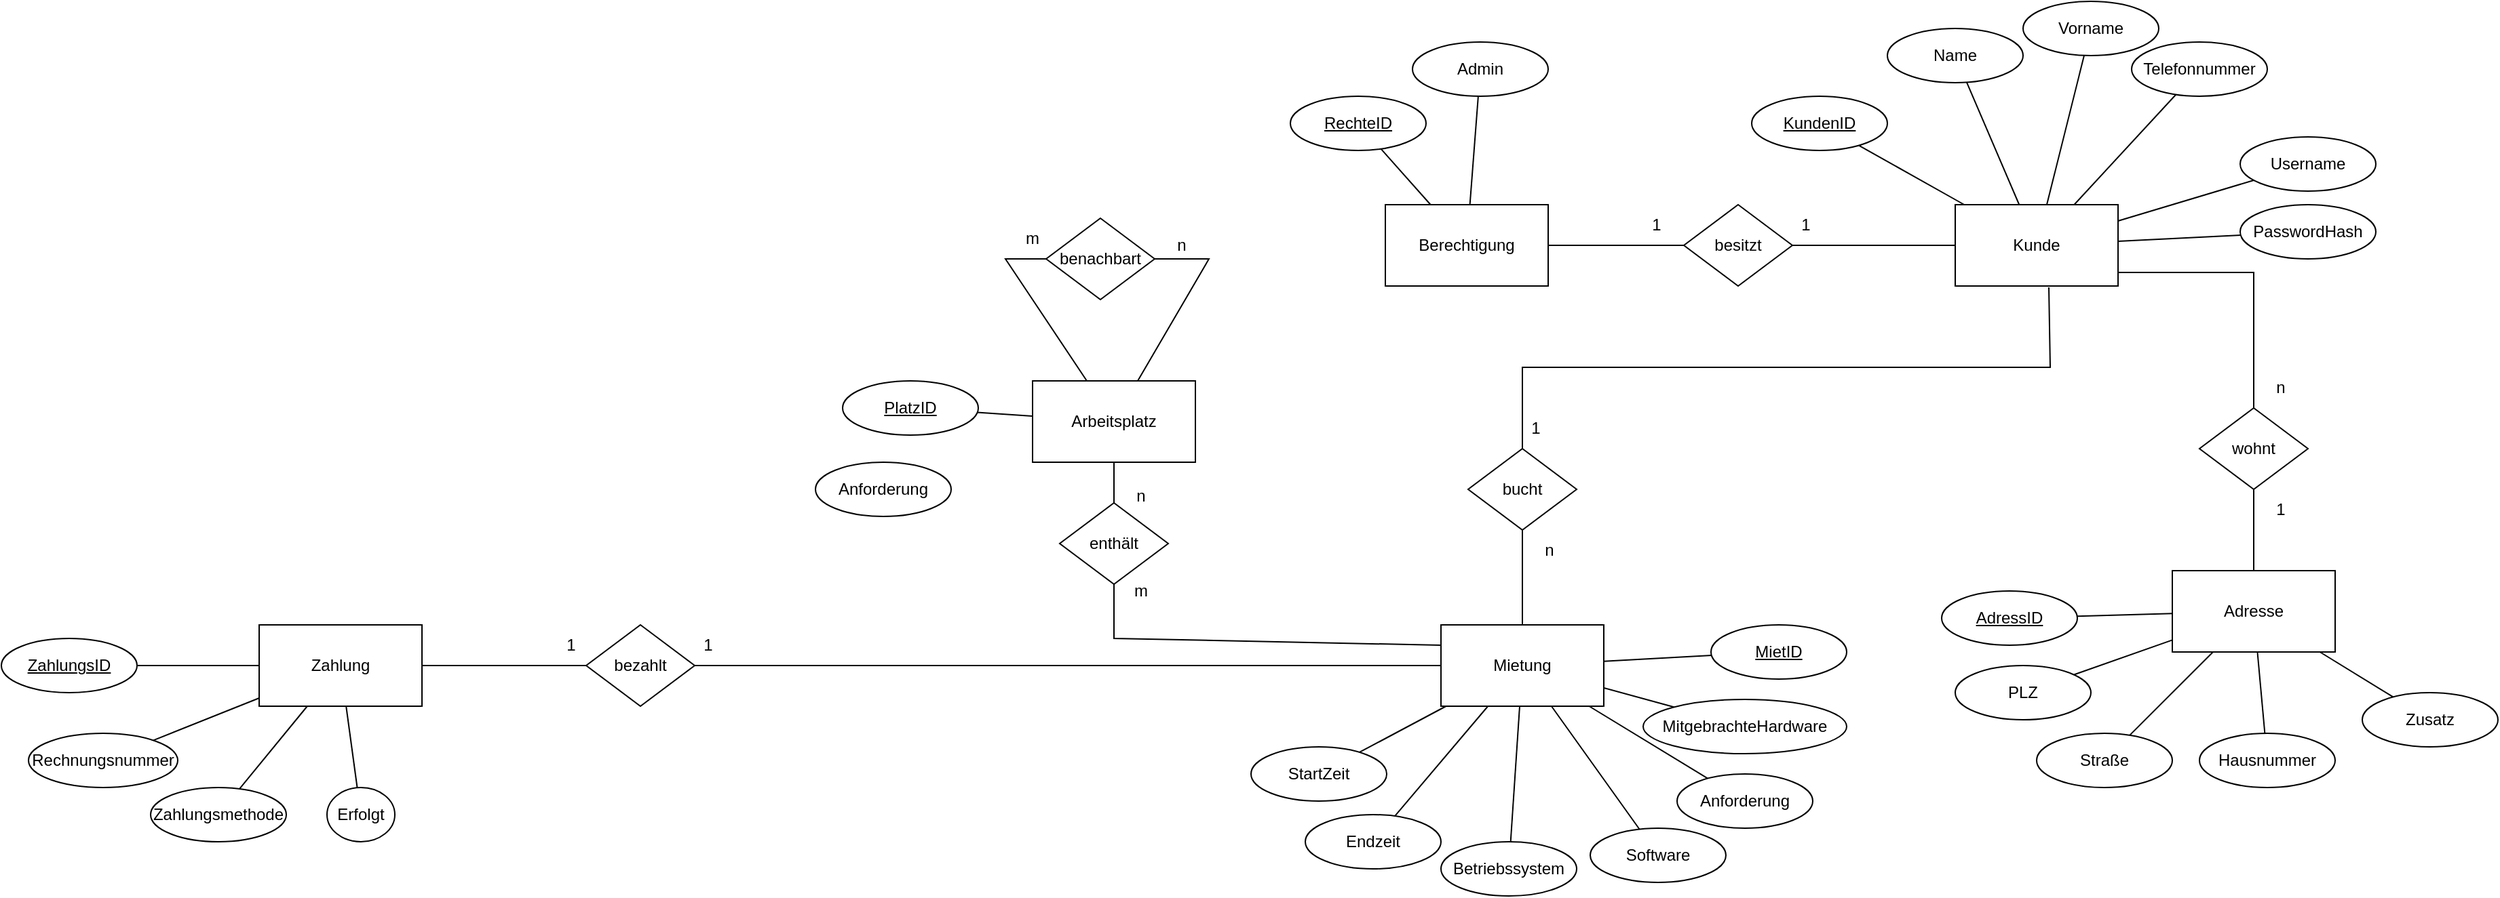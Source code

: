 <mxfile version="17.2.4" type="device"><diagram id="C5RBs43oDa-KdzZeNtuy" name="Page-1"><mxGraphModel dx="2813" dy="865" grid="1" gridSize="10" guides="1" tooltips="1" connect="1" arrows="1" fold="1" page="1" pageScale="1" pageWidth="827" pageHeight="1169" math="0" shadow="0"><root><mxCell id="WIyWlLk6GJQsqaUBKTNV-0"/><mxCell id="WIyWlLk6GJQsqaUBKTNV-1" parent="WIyWlLk6GJQsqaUBKTNV-0"/><mxCell id="OWFniVNQgq6iH607ZUrp-7" style="rounded=0;orthogonalLoop=1;jettySize=auto;html=1;endArrow=none;endFill=0;" edge="1" parent="WIyWlLk6GJQsqaUBKTNV-1" source="OWFniVNQgq6iH607ZUrp-0" target="OWFniVNQgq6iH607ZUrp-4"><mxGeometry relative="1" as="geometry"/></mxCell><mxCell id="OWFniVNQgq6iH607ZUrp-8" style="edgeStyle=none;rounded=0;orthogonalLoop=1;jettySize=auto;html=1;endArrow=none;endFill=0;" edge="1" parent="WIyWlLk6GJQsqaUBKTNV-1" source="OWFniVNQgq6iH607ZUrp-0" target="OWFniVNQgq6iH607ZUrp-1"><mxGeometry relative="1" as="geometry"/></mxCell><mxCell id="OWFniVNQgq6iH607ZUrp-9" style="edgeStyle=none;rounded=0;orthogonalLoop=1;jettySize=auto;html=1;endArrow=none;endFill=0;" edge="1" parent="WIyWlLk6GJQsqaUBKTNV-1" source="OWFniVNQgq6iH607ZUrp-0" target="OWFniVNQgq6iH607ZUrp-2"><mxGeometry relative="1" as="geometry"/></mxCell><mxCell id="OWFniVNQgq6iH607ZUrp-10" style="edgeStyle=none;rounded=0;orthogonalLoop=1;jettySize=auto;html=1;endArrow=none;endFill=0;" edge="1" parent="WIyWlLk6GJQsqaUBKTNV-1" source="OWFniVNQgq6iH607ZUrp-0" target="OWFniVNQgq6iH607ZUrp-3"><mxGeometry relative="1" as="geometry"/></mxCell><mxCell id="OWFniVNQgq6iH607ZUrp-11" style="edgeStyle=none;rounded=0;orthogonalLoop=1;jettySize=auto;html=1;endArrow=none;endFill=0;" edge="1" parent="WIyWlLk6GJQsqaUBKTNV-1" source="OWFniVNQgq6iH607ZUrp-0" target="OWFniVNQgq6iH607ZUrp-5"><mxGeometry relative="1" as="geometry"/></mxCell><mxCell id="OWFniVNQgq6iH607ZUrp-12" style="edgeStyle=none;rounded=0;orthogonalLoop=1;jettySize=auto;html=1;endArrow=none;endFill=0;" edge="1" parent="WIyWlLk6GJQsqaUBKTNV-1" source="OWFniVNQgq6iH607ZUrp-0" target="OWFniVNQgq6iH607ZUrp-6"><mxGeometry relative="1" as="geometry"/></mxCell><mxCell id="OWFniVNQgq6iH607ZUrp-15" style="edgeStyle=none;rounded=0;orthogonalLoop=1;jettySize=auto;html=1;endArrow=none;endFill=0;" edge="1" parent="WIyWlLk6GJQsqaUBKTNV-1" target="OWFniVNQgq6iH607ZUrp-13"><mxGeometry relative="1" as="geometry"><mxPoint x="570" y="340" as="sourcePoint"/><Array as="points"><mxPoint x="670" y="340"/></Array></mxGeometry></mxCell><mxCell id="OWFniVNQgq6iH607ZUrp-0" value="Kunde" style="rounded=0;whiteSpace=wrap;html=1;" vertex="1" parent="WIyWlLk6GJQsqaUBKTNV-1"><mxGeometry x="450" y="290" width="120" height="60" as="geometry"/></mxCell><mxCell id="OWFniVNQgq6iH607ZUrp-1" value="Name" style="ellipse;whiteSpace=wrap;html=1;" vertex="1" parent="WIyWlLk6GJQsqaUBKTNV-1"><mxGeometry x="400" y="160" width="100" height="40" as="geometry"/></mxCell><mxCell id="OWFniVNQgq6iH607ZUrp-2" value="Vorname" style="ellipse;whiteSpace=wrap;html=1;" vertex="1" parent="WIyWlLk6GJQsqaUBKTNV-1"><mxGeometry x="500" y="140" width="100" height="40" as="geometry"/></mxCell><mxCell id="OWFniVNQgq6iH607ZUrp-3" value="Telefonnummer" style="ellipse;whiteSpace=wrap;html=1;" vertex="1" parent="WIyWlLk6GJQsqaUBKTNV-1"><mxGeometry x="580" y="170" width="100" height="40" as="geometry"/></mxCell><mxCell id="OWFniVNQgq6iH607ZUrp-4" value="&lt;u&gt;KundenID&lt;/u&gt;" style="ellipse;whiteSpace=wrap;html=1;" vertex="1" parent="WIyWlLk6GJQsqaUBKTNV-1"><mxGeometry x="300" y="210" width="100" height="40" as="geometry"/></mxCell><mxCell id="OWFniVNQgq6iH607ZUrp-5" value="Username" style="ellipse;whiteSpace=wrap;html=1;" vertex="1" parent="WIyWlLk6GJQsqaUBKTNV-1"><mxGeometry x="660" y="240" width="100" height="40" as="geometry"/></mxCell><mxCell id="OWFniVNQgq6iH607ZUrp-6" value="PasswordHash" style="ellipse;whiteSpace=wrap;html=1;" vertex="1" parent="WIyWlLk6GJQsqaUBKTNV-1"><mxGeometry x="660" y="290" width="100" height="40" as="geometry"/></mxCell><mxCell id="OWFniVNQgq6iH607ZUrp-16" style="edgeStyle=none;rounded=0;orthogonalLoop=1;jettySize=auto;html=1;endArrow=none;endFill=0;" edge="1" parent="WIyWlLk6GJQsqaUBKTNV-1" source="OWFniVNQgq6iH607ZUrp-13" target="OWFniVNQgq6iH607ZUrp-14"><mxGeometry relative="1" as="geometry"/></mxCell><mxCell id="OWFniVNQgq6iH607ZUrp-13" value="wohnt" style="rhombus;whiteSpace=wrap;html=1;" vertex="1" parent="WIyWlLk6GJQsqaUBKTNV-1"><mxGeometry x="630" y="440" width="80" height="60" as="geometry"/></mxCell><mxCell id="OWFniVNQgq6iH607ZUrp-24" style="edgeStyle=none;rounded=0;orthogonalLoop=1;jettySize=auto;html=1;endArrow=none;endFill=0;" edge="1" parent="WIyWlLk6GJQsqaUBKTNV-1" source="OWFniVNQgq6iH607ZUrp-14" target="OWFniVNQgq6iH607ZUrp-19"><mxGeometry relative="1" as="geometry"/></mxCell><mxCell id="OWFniVNQgq6iH607ZUrp-25" style="edgeStyle=none;rounded=0;orthogonalLoop=1;jettySize=auto;html=1;endArrow=none;endFill=0;" edge="1" parent="WIyWlLk6GJQsqaUBKTNV-1" source="OWFniVNQgq6iH607ZUrp-14" target="OWFniVNQgq6iH607ZUrp-20"><mxGeometry relative="1" as="geometry"/></mxCell><mxCell id="OWFniVNQgq6iH607ZUrp-26" style="edgeStyle=none;rounded=0;orthogonalLoop=1;jettySize=auto;html=1;endArrow=none;endFill=0;" edge="1" parent="WIyWlLk6GJQsqaUBKTNV-1" source="OWFniVNQgq6iH607ZUrp-14" target="OWFniVNQgq6iH607ZUrp-21"><mxGeometry relative="1" as="geometry"/></mxCell><mxCell id="OWFniVNQgq6iH607ZUrp-27" style="edgeStyle=none;rounded=0;orthogonalLoop=1;jettySize=auto;html=1;endArrow=none;endFill=0;" edge="1" parent="WIyWlLk6GJQsqaUBKTNV-1" source="OWFniVNQgq6iH607ZUrp-14" target="OWFniVNQgq6iH607ZUrp-22"><mxGeometry relative="1" as="geometry"/></mxCell><mxCell id="OWFniVNQgq6iH607ZUrp-28" style="edgeStyle=none;rounded=0;orthogonalLoop=1;jettySize=auto;html=1;endArrow=none;endFill=0;" edge="1" parent="WIyWlLk6GJQsqaUBKTNV-1" source="OWFniVNQgq6iH607ZUrp-14" target="OWFniVNQgq6iH607ZUrp-23"><mxGeometry relative="1" as="geometry"/></mxCell><mxCell id="OWFniVNQgq6iH607ZUrp-14" value="Adresse" style="rounded=0;whiteSpace=wrap;html=1;" vertex="1" parent="WIyWlLk6GJQsqaUBKTNV-1"><mxGeometry x="610" y="560" width="120" height="60" as="geometry"/></mxCell><mxCell id="OWFniVNQgq6iH607ZUrp-17" value="1" style="text;html=1;strokeColor=none;fillColor=none;align=center;verticalAlign=middle;whiteSpace=wrap;rounded=0;" vertex="1" parent="WIyWlLk6GJQsqaUBKTNV-1"><mxGeometry x="660" y="500" width="60" height="30" as="geometry"/></mxCell><mxCell id="OWFniVNQgq6iH607ZUrp-18" value="n" style="text;html=1;strokeColor=none;fillColor=none;align=center;verticalAlign=middle;whiteSpace=wrap;rounded=0;" vertex="1" parent="WIyWlLk6GJQsqaUBKTNV-1"><mxGeometry x="660" y="410" width="60" height="30" as="geometry"/></mxCell><mxCell id="OWFniVNQgq6iH607ZUrp-19" value="&lt;u&gt;AdressID&lt;/u&gt;" style="ellipse;whiteSpace=wrap;html=1;" vertex="1" parent="WIyWlLk6GJQsqaUBKTNV-1"><mxGeometry x="440" y="575" width="100" height="40" as="geometry"/></mxCell><mxCell id="OWFniVNQgq6iH607ZUrp-20" value="PLZ" style="ellipse;whiteSpace=wrap;html=1;" vertex="1" parent="WIyWlLk6GJQsqaUBKTNV-1"><mxGeometry x="450" y="630" width="100" height="40" as="geometry"/></mxCell><mxCell id="OWFniVNQgq6iH607ZUrp-21" value="Straße" style="ellipse;whiteSpace=wrap;html=1;" vertex="1" parent="WIyWlLk6GJQsqaUBKTNV-1"><mxGeometry x="510" y="680" width="100" height="40" as="geometry"/></mxCell><mxCell id="OWFniVNQgq6iH607ZUrp-22" value="Hausnummer" style="ellipse;whiteSpace=wrap;html=1;" vertex="1" parent="WIyWlLk6GJQsqaUBKTNV-1"><mxGeometry x="630" y="680" width="100" height="40" as="geometry"/></mxCell><mxCell id="OWFniVNQgq6iH607ZUrp-23" value="Zusatz" style="ellipse;whiteSpace=wrap;html=1;" vertex="1" parent="WIyWlLk6GJQsqaUBKTNV-1"><mxGeometry x="750" y="650" width="100" height="40" as="geometry"/></mxCell><mxCell id="OWFniVNQgq6iH607ZUrp-39" style="edgeStyle=none;rounded=0;orthogonalLoop=1;jettySize=auto;html=1;endArrow=none;endFill=0;" edge="1" parent="WIyWlLk6GJQsqaUBKTNV-1" source="OWFniVNQgq6iH607ZUrp-30" target="OWFniVNQgq6iH607ZUrp-37"><mxGeometry relative="1" as="geometry"/></mxCell><mxCell id="OWFniVNQgq6iH607ZUrp-40" style="edgeStyle=none;rounded=0;orthogonalLoop=1;jettySize=auto;html=1;endArrow=none;endFill=0;" edge="1" parent="WIyWlLk6GJQsqaUBKTNV-1" source="OWFniVNQgq6iH607ZUrp-30" target="OWFniVNQgq6iH607ZUrp-38"><mxGeometry relative="1" as="geometry"/></mxCell><mxCell id="OWFniVNQgq6iH607ZUrp-30" value="Berechtigung" style="rounded=0;whiteSpace=wrap;html=1;" vertex="1" parent="WIyWlLk6GJQsqaUBKTNV-1"><mxGeometry x="30" y="290" width="120" height="60" as="geometry"/></mxCell><mxCell id="OWFniVNQgq6iH607ZUrp-32" style="edgeStyle=none;rounded=0;orthogonalLoop=1;jettySize=auto;html=1;endArrow=none;endFill=0;" edge="1" parent="WIyWlLk6GJQsqaUBKTNV-1" source="OWFniVNQgq6iH607ZUrp-31" target="OWFniVNQgq6iH607ZUrp-0"><mxGeometry relative="1" as="geometry"/></mxCell><mxCell id="OWFniVNQgq6iH607ZUrp-33" style="edgeStyle=none;rounded=0;orthogonalLoop=1;jettySize=auto;html=1;endArrow=none;endFill=0;" edge="1" parent="WIyWlLk6GJQsqaUBKTNV-1" source="OWFniVNQgq6iH607ZUrp-31" target="OWFniVNQgq6iH607ZUrp-30"><mxGeometry relative="1" as="geometry"/></mxCell><mxCell id="OWFniVNQgq6iH607ZUrp-31" value="besitzt" style="rhombus;whiteSpace=wrap;html=1;" vertex="1" parent="WIyWlLk6GJQsqaUBKTNV-1"><mxGeometry x="250" y="290" width="80" height="60" as="geometry"/></mxCell><mxCell id="OWFniVNQgq6iH607ZUrp-35" value="1" style="text;html=1;strokeColor=none;fillColor=none;align=center;verticalAlign=middle;whiteSpace=wrap;rounded=0;" vertex="1" parent="WIyWlLk6GJQsqaUBKTNV-1"><mxGeometry x="310" y="290" width="60" height="30" as="geometry"/></mxCell><mxCell id="OWFniVNQgq6iH607ZUrp-36" value="1" style="text;html=1;strokeColor=none;fillColor=none;align=center;verticalAlign=middle;whiteSpace=wrap;rounded=0;" vertex="1" parent="WIyWlLk6GJQsqaUBKTNV-1"><mxGeometry x="200" y="290" width="60" height="30" as="geometry"/></mxCell><mxCell id="OWFniVNQgq6iH607ZUrp-37" value="&lt;u&gt;RechteID&lt;/u&gt;" style="ellipse;whiteSpace=wrap;html=1;" vertex="1" parent="WIyWlLk6GJQsqaUBKTNV-1"><mxGeometry x="-40" y="210" width="100" height="40" as="geometry"/></mxCell><mxCell id="OWFniVNQgq6iH607ZUrp-38" value="Admin" style="ellipse;whiteSpace=wrap;html=1;" vertex="1" parent="WIyWlLk6GJQsqaUBKTNV-1"><mxGeometry x="50" y="170" width="100" height="40" as="geometry"/></mxCell><mxCell id="OWFniVNQgq6iH607ZUrp-57" style="edgeStyle=none;rounded=0;orthogonalLoop=1;jettySize=auto;html=1;endArrow=none;endFill=0;" edge="1" parent="WIyWlLk6GJQsqaUBKTNV-1" source="OWFniVNQgq6iH607ZUrp-41" target="OWFniVNQgq6iH607ZUrp-42"><mxGeometry relative="1" as="geometry"/></mxCell><mxCell id="OWFniVNQgq6iH607ZUrp-58" style="edgeStyle=none;rounded=0;orthogonalLoop=1;jettySize=auto;html=1;entryX=0.575;entryY=1.017;entryDx=0;entryDy=0;entryPerimeter=0;endArrow=none;endFill=0;" edge="1" parent="WIyWlLk6GJQsqaUBKTNV-1" source="OWFniVNQgq6iH607ZUrp-41" target="OWFniVNQgq6iH607ZUrp-0"><mxGeometry relative="1" as="geometry"><Array as="points"><mxPoint x="131" y="410"/><mxPoint x="520" y="410"/></Array></mxGeometry></mxCell><mxCell id="OWFniVNQgq6iH607ZUrp-41" value="bucht" style="rhombus;whiteSpace=wrap;html=1;" vertex="1" parent="WIyWlLk6GJQsqaUBKTNV-1"><mxGeometry x="91" y="470" width="80" height="60" as="geometry"/></mxCell><mxCell id="OWFniVNQgq6iH607ZUrp-42" value="Mietung" style="rounded=0;whiteSpace=wrap;html=1;" vertex="1" parent="WIyWlLk6GJQsqaUBKTNV-1"><mxGeometry x="71" y="600" width="120" height="60" as="geometry"/></mxCell><mxCell id="OWFniVNQgq6iH607ZUrp-56" style="edgeStyle=none;rounded=0;orthogonalLoop=1;jettySize=auto;html=1;endArrow=none;endFill=0;" edge="1" parent="WIyWlLk6GJQsqaUBKTNV-1" source="OWFniVNQgq6iH607ZUrp-43" target="OWFniVNQgq6iH607ZUrp-42"><mxGeometry relative="1" as="geometry"/></mxCell><mxCell id="OWFniVNQgq6iH607ZUrp-43" value="&lt;u&gt;MietID&lt;/u&gt;" style="ellipse;whiteSpace=wrap;html=1;" vertex="1" parent="WIyWlLk6GJQsqaUBKTNV-1"><mxGeometry x="270" y="600" width="100" height="40" as="geometry"/></mxCell><mxCell id="OWFniVNQgq6iH607ZUrp-55" style="edgeStyle=none;rounded=0;orthogonalLoop=1;jettySize=auto;html=1;endArrow=none;endFill=0;" edge="1" parent="WIyWlLk6GJQsqaUBKTNV-1" source="OWFniVNQgq6iH607ZUrp-44" target="OWFniVNQgq6iH607ZUrp-42"><mxGeometry relative="1" as="geometry"/></mxCell><mxCell id="OWFniVNQgq6iH607ZUrp-44" value="StartZeit" style="ellipse;whiteSpace=wrap;html=1;" vertex="1" parent="WIyWlLk6GJQsqaUBKTNV-1"><mxGeometry x="-69" y="690" width="100" height="40" as="geometry"/></mxCell><mxCell id="OWFniVNQgq6iH607ZUrp-54" style="edgeStyle=none;rounded=0;orthogonalLoop=1;jettySize=auto;html=1;endArrow=none;endFill=0;" edge="1" parent="WIyWlLk6GJQsqaUBKTNV-1" source="OWFniVNQgq6iH607ZUrp-45" target="OWFniVNQgq6iH607ZUrp-42"><mxGeometry relative="1" as="geometry"/></mxCell><mxCell id="OWFniVNQgq6iH607ZUrp-45" value="Endzeit" style="ellipse;whiteSpace=wrap;html=1;" vertex="1" parent="WIyWlLk6GJQsqaUBKTNV-1"><mxGeometry x="-29" y="740" width="100" height="40" as="geometry"/></mxCell><mxCell id="OWFniVNQgq6iH607ZUrp-53" style="edgeStyle=none;rounded=0;orthogonalLoop=1;jettySize=auto;html=1;endArrow=none;endFill=0;" edge="1" parent="WIyWlLk6GJQsqaUBKTNV-1" source="OWFniVNQgq6iH607ZUrp-46" target="OWFniVNQgq6iH607ZUrp-42"><mxGeometry relative="1" as="geometry"/></mxCell><mxCell id="OWFniVNQgq6iH607ZUrp-46" value="Betriebssystem" style="ellipse;whiteSpace=wrap;html=1;" vertex="1" parent="WIyWlLk6GJQsqaUBKTNV-1"><mxGeometry x="71" y="760" width="100" height="40" as="geometry"/></mxCell><mxCell id="OWFniVNQgq6iH607ZUrp-52" style="edgeStyle=none;rounded=0;orthogonalLoop=1;jettySize=auto;html=1;endArrow=none;endFill=0;" edge="1" parent="WIyWlLk6GJQsqaUBKTNV-1" source="OWFniVNQgq6iH607ZUrp-47" target="OWFniVNQgq6iH607ZUrp-42"><mxGeometry relative="1" as="geometry"/></mxCell><mxCell id="OWFniVNQgq6iH607ZUrp-47" value="Software" style="ellipse;whiteSpace=wrap;html=1;" vertex="1" parent="WIyWlLk6GJQsqaUBKTNV-1"><mxGeometry x="181" y="750" width="100" height="40" as="geometry"/></mxCell><mxCell id="OWFniVNQgq6iH607ZUrp-51" style="edgeStyle=none;rounded=0;orthogonalLoop=1;jettySize=auto;html=1;endArrow=none;endFill=0;" edge="1" parent="WIyWlLk6GJQsqaUBKTNV-1" source="OWFniVNQgq6iH607ZUrp-48" target="OWFniVNQgq6iH607ZUrp-42"><mxGeometry relative="1" as="geometry"/></mxCell><mxCell id="OWFniVNQgq6iH607ZUrp-48" value="Anforderung" style="ellipse;whiteSpace=wrap;html=1;" vertex="1" parent="WIyWlLk6GJQsqaUBKTNV-1"><mxGeometry x="245" y="710" width="100" height="40" as="geometry"/></mxCell><mxCell id="OWFniVNQgq6iH607ZUrp-50" style="edgeStyle=none;rounded=0;orthogonalLoop=1;jettySize=auto;html=1;endArrow=none;endFill=0;" edge="1" parent="WIyWlLk6GJQsqaUBKTNV-1" source="OWFniVNQgq6iH607ZUrp-49" target="OWFniVNQgq6iH607ZUrp-42"><mxGeometry relative="1" as="geometry"/></mxCell><mxCell id="OWFniVNQgq6iH607ZUrp-49" value="MitgebrachteHardware" style="ellipse;whiteSpace=wrap;html=1;" vertex="1" parent="WIyWlLk6GJQsqaUBKTNV-1"><mxGeometry x="220" y="655" width="150" height="40" as="geometry"/></mxCell><mxCell id="OWFniVNQgq6iH607ZUrp-72" style="edgeStyle=none;rounded=0;orthogonalLoop=1;jettySize=auto;html=1;endArrow=none;endFill=0;" edge="1" parent="WIyWlLk6GJQsqaUBKTNV-1" source="OWFniVNQgq6iH607ZUrp-60" target="OWFniVNQgq6iH607ZUrp-70"><mxGeometry relative="1" as="geometry"/></mxCell><mxCell id="OWFniVNQgq6iH607ZUrp-73" style="edgeStyle=none;rounded=0;orthogonalLoop=1;jettySize=auto;html=1;endArrow=none;endFill=0;" edge="1" parent="WIyWlLk6GJQsqaUBKTNV-1" source="OWFniVNQgq6iH607ZUrp-60" target="OWFniVNQgq6iH607ZUrp-71"><mxGeometry relative="1" as="geometry"/></mxCell><mxCell id="OWFniVNQgq6iH607ZUrp-90" style="edgeStyle=none;rounded=0;orthogonalLoop=1;jettySize=auto;html=1;endArrow=none;endFill=0;" edge="1" parent="WIyWlLk6GJQsqaUBKTNV-1" source="OWFniVNQgq6iH607ZUrp-60" target="OWFniVNQgq6iH607ZUrp-89"><mxGeometry relative="1" as="geometry"/></mxCell><mxCell id="OWFniVNQgq6iH607ZUrp-60" value="Zahlung" style="rounded=0;whiteSpace=wrap;html=1;" vertex="1" parent="WIyWlLk6GJQsqaUBKTNV-1"><mxGeometry x="-800" y="600" width="120" height="60" as="geometry"/></mxCell><mxCell id="OWFniVNQgq6iH607ZUrp-61" value="1" style="text;html=1;strokeColor=none;fillColor=none;align=center;verticalAlign=middle;whiteSpace=wrap;rounded=0;" vertex="1" parent="WIyWlLk6GJQsqaUBKTNV-1"><mxGeometry x="111" y="440" width="60" height="30" as="geometry"/></mxCell><mxCell id="OWFniVNQgq6iH607ZUrp-62" value="n" style="text;html=1;strokeColor=none;fillColor=none;align=center;verticalAlign=middle;whiteSpace=wrap;rounded=0;" vertex="1" parent="WIyWlLk6GJQsqaUBKTNV-1"><mxGeometry x="121" y="530" width="60" height="30" as="geometry"/></mxCell><mxCell id="OWFniVNQgq6iH607ZUrp-64" style="edgeStyle=none;rounded=0;orthogonalLoop=1;jettySize=auto;html=1;endArrow=none;endFill=0;" edge="1" parent="WIyWlLk6GJQsqaUBKTNV-1" source="OWFniVNQgq6iH607ZUrp-63" target="OWFniVNQgq6iH607ZUrp-42"><mxGeometry relative="1" as="geometry"/></mxCell><mxCell id="OWFniVNQgq6iH607ZUrp-65" style="edgeStyle=none;rounded=0;orthogonalLoop=1;jettySize=auto;html=1;endArrow=none;endFill=0;" edge="1" parent="WIyWlLk6GJQsqaUBKTNV-1" source="OWFniVNQgq6iH607ZUrp-63" target="OWFniVNQgq6iH607ZUrp-60"><mxGeometry relative="1" as="geometry"/></mxCell><mxCell id="OWFniVNQgq6iH607ZUrp-63" value="bezahlt" style="rhombus;whiteSpace=wrap;html=1;" vertex="1" parent="WIyWlLk6GJQsqaUBKTNV-1"><mxGeometry x="-559" y="600" width="80" height="60" as="geometry"/></mxCell><mxCell id="OWFniVNQgq6iH607ZUrp-66" value="1" style="text;html=1;strokeColor=none;fillColor=none;align=center;verticalAlign=middle;whiteSpace=wrap;rounded=0;" vertex="1" parent="WIyWlLk6GJQsqaUBKTNV-1"><mxGeometry x="-600" y="600" width="60" height="30" as="geometry"/></mxCell><mxCell id="OWFniVNQgq6iH607ZUrp-67" value="1" style="text;html=1;strokeColor=none;fillColor=none;align=center;verticalAlign=middle;whiteSpace=wrap;rounded=0;" vertex="1" parent="WIyWlLk6GJQsqaUBKTNV-1"><mxGeometry x="-499" y="600" width="60" height="30" as="geometry"/></mxCell><mxCell id="OWFniVNQgq6iH607ZUrp-69" style="edgeStyle=none;rounded=0;orthogonalLoop=1;jettySize=auto;html=1;endArrow=none;endFill=0;" edge="1" parent="WIyWlLk6GJQsqaUBKTNV-1" source="OWFniVNQgq6iH607ZUrp-68" target="OWFniVNQgq6iH607ZUrp-60"><mxGeometry relative="1" as="geometry"/></mxCell><mxCell id="OWFniVNQgq6iH607ZUrp-68" value="&lt;u&gt;ZahlungsID&lt;/u&gt;" style="ellipse;whiteSpace=wrap;html=1;" vertex="1" parent="WIyWlLk6GJQsqaUBKTNV-1"><mxGeometry x="-990" y="610" width="100" height="40" as="geometry"/></mxCell><mxCell id="OWFniVNQgq6iH607ZUrp-70" value="Rechnungsnummer" style="ellipse;whiteSpace=wrap;html=1;" vertex="1" parent="WIyWlLk6GJQsqaUBKTNV-1"><mxGeometry x="-970" y="680" width="110" height="40" as="geometry"/></mxCell><mxCell id="OWFniVNQgq6iH607ZUrp-71" value="Zahlungsmethode" style="ellipse;whiteSpace=wrap;html=1;" vertex="1" parent="WIyWlLk6GJQsqaUBKTNV-1"><mxGeometry x="-880" y="720" width="100" height="40" as="geometry"/></mxCell><mxCell id="OWFniVNQgq6iH607ZUrp-79" style="edgeStyle=none;rounded=0;orthogonalLoop=1;jettySize=auto;html=1;endArrow=none;endFill=0;" edge="1" parent="WIyWlLk6GJQsqaUBKTNV-1" source="OWFniVNQgq6iH607ZUrp-75" target="OWFniVNQgq6iH607ZUrp-78"><mxGeometry relative="1" as="geometry"/></mxCell><mxCell id="OWFniVNQgq6iH607ZUrp-75" value="Arbeitsplatz" style="rounded=0;whiteSpace=wrap;html=1;" vertex="1" parent="WIyWlLk6GJQsqaUBKTNV-1"><mxGeometry x="-230" y="420" width="120" height="60" as="geometry"/></mxCell><mxCell id="OWFniVNQgq6iH607ZUrp-83" style="edgeStyle=none;rounded=0;orthogonalLoop=1;jettySize=auto;html=1;endArrow=none;endFill=0;" edge="1" parent="WIyWlLk6GJQsqaUBKTNV-1" source="OWFniVNQgq6iH607ZUrp-76" target="OWFniVNQgq6iH607ZUrp-75"><mxGeometry relative="1" as="geometry"/></mxCell><mxCell id="OWFniVNQgq6iH607ZUrp-76" value="&lt;u&gt;PlatzID&lt;/u&gt;" style="ellipse;whiteSpace=wrap;html=1;" vertex="1" parent="WIyWlLk6GJQsqaUBKTNV-1"><mxGeometry x="-370" y="420" width="100" height="40" as="geometry"/></mxCell><mxCell id="OWFniVNQgq6iH607ZUrp-77" value="Anforderung" style="ellipse;whiteSpace=wrap;html=1;" vertex="1" parent="WIyWlLk6GJQsqaUBKTNV-1"><mxGeometry x="-390" y="480" width="100" height="40" as="geometry"/></mxCell><mxCell id="OWFniVNQgq6iH607ZUrp-80" style="edgeStyle=none;rounded=0;orthogonalLoop=1;jettySize=auto;html=1;endArrow=none;endFill=0;entryX=0;entryY=0.25;entryDx=0;entryDy=0;" edge="1" parent="WIyWlLk6GJQsqaUBKTNV-1" source="OWFniVNQgq6iH607ZUrp-78" target="OWFniVNQgq6iH607ZUrp-42"><mxGeometry relative="1" as="geometry"><Array as="points"><mxPoint x="-170" y="610"/></Array></mxGeometry></mxCell><mxCell id="OWFniVNQgq6iH607ZUrp-78" value="enthält" style="rhombus;whiteSpace=wrap;html=1;" vertex="1" parent="WIyWlLk6GJQsqaUBKTNV-1"><mxGeometry x="-210" y="510" width="80" height="60" as="geometry"/></mxCell><mxCell id="OWFniVNQgq6iH607ZUrp-81" value="n" style="text;html=1;strokeColor=none;fillColor=none;align=center;verticalAlign=middle;whiteSpace=wrap;rounded=0;" vertex="1" parent="WIyWlLk6GJQsqaUBKTNV-1"><mxGeometry x="-180" y="490" width="60" height="30" as="geometry"/></mxCell><mxCell id="OWFniVNQgq6iH607ZUrp-82" value="m" style="text;html=1;strokeColor=none;fillColor=none;align=center;verticalAlign=middle;whiteSpace=wrap;rounded=0;" vertex="1" parent="WIyWlLk6GJQsqaUBKTNV-1"><mxGeometry x="-180" y="560" width="60" height="30" as="geometry"/></mxCell><mxCell id="OWFniVNQgq6iH607ZUrp-85" style="edgeStyle=none;rounded=0;orthogonalLoop=1;jettySize=auto;html=1;endArrow=none;endFill=0;" edge="1" parent="WIyWlLk6GJQsqaUBKTNV-1" source="OWFniVNQgq6iH607ZUrp-84" target="OWFniVNQgq6iH607ZUrp-75"><mxGeometry relative="1" as="geometry"><Array as="points"><mxPoint x="-100" y="330"/></Array></mxGeometry></mxCell><mxCell id="OWFniVNQgq6iH607ZUrp-86" style="edgeStyle=none;rounded=0;orthogonalLoop=1;jettySize=auto;html=1;endArrow=none;endFill=0;" edge="1" parent="WIyWlLk6GJQsqaUBKTNV-1" source="OWFniVNQgq6iH607ZUrp-84" target="OWFniVNQgq6iH607ZUrp-75"><mxGeometry relative="1" as="geometry"><Array as="points"><mxPoint x="-250" y="330"/></Array></mxGeometry></mxCell><mxCell id="OWFniVNQgq6iH607ZUrp-84" value="benachbart" style="rhombus;whiteSpace=wrap;html=1;" vertex="1" parent="WIyWlLk6GJQsqaUBKTNV-1"><mxGeometry x="-220" y="300" width="80" height="60" as="geometry"/></mxCell><mxCell id="OWFniVNQgq6iH607ZUrp-87" value="n" style="text;html=1;strokeColor=none;fillColor=none;align=center;verticalAlign=middle;whiteSpace=wrap;rounded=0;" vertex="1" parent="WIyWlLk6GJQsqaUBKTNV-1"><mxGeometry x="-150" y="305" width="60" height="30" as="geometry"/></mxCell><mxCell id="OWFniVNQgq6iH607ZUrp-88" value="m" style="text;html=1;strokeColor=none;fillColor=none;align=center;verticalAlign=middle;whiteSpace=wrap;rounded=0;" vertex="1" parent="WIyWlLk6GJQsqaUBKTNV-1"><mxGeometry x="-260" y="300" width="60" height="30" as="geometry"/></mxCell><mxCell id="OWFniVNQgq6iH607ZUrp-89" value="Erfolgt" style="ellipse;whiteSpace=wrap;html=1;" vertex="1" parent="WIyWlLk6GJQsqaUBKTNV-1"><mxGeometry x="-750" y="720" width="50" height="40" as="geometry"/></mxCell></root></mxGraphModel></diagram></mxfile>